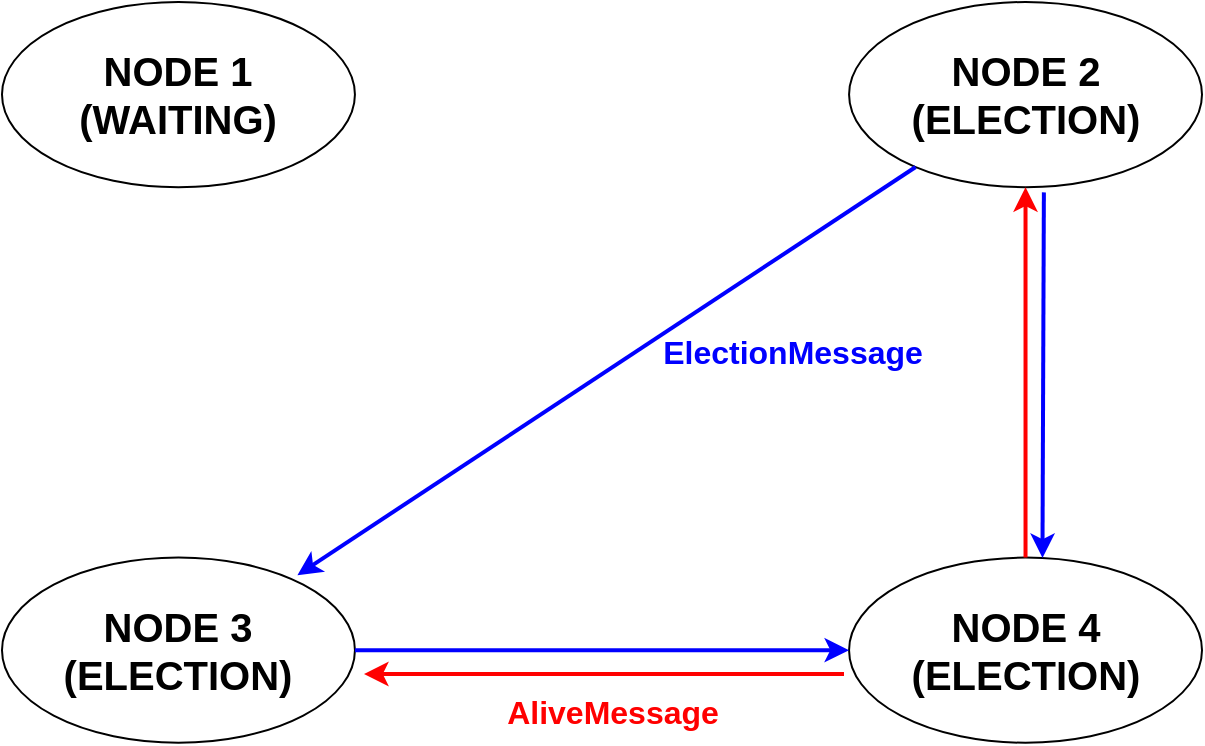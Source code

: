 <mxfile version="20.7.4" type="device"><diagram id="R3qggjprLtKgNNVYk_D6" name="Page-1"><mxGraphModel dx="810" dy="478" grid="1" gridSize="10" guides="1" tooltips="1" connect="1" arrows="1" fold="1" page="1" pageScale="1" pageWidth="850" pageHeight="1100" math="0" shadow="0"><root><mxCell id="0"/><mxCell id="1" parent="0"/><mxCell id="Mwm7d-DLbmXqXVrbj2g--2" value="&lt;b&gt;&lt;font style=&quot;font-size: 20px;&quot;&gt;NODE 2&lt;br&gt;(ELECTION)&lt;br&gt;&lt;/font&gt;&lt;/b&gt;" style="ellipse;whiteSpace=wrap;html=1;" parent="1" vertex="1"><mxGeometry x="423.529" width="176.471" height="92.593" as="geometry"/></mxCell><mxCell id="Mwm7d-DLbmXqXVrbj2g--3" value="&lt;b style=&quot;border-color: var(--border-color);&quot;&gt;&lt;font style=&quot;border-color: var(--border-color); font-size: 20px;&quot;&gt;NODE 3&lt;br style=&quot;border-color: var(--border-color);&quot;&gt;(ELECTION)&lt;/font&gt;&lt;/b&gt;" style="ellipse;whiteSpace=wrap;html=1;" parent="1" vertex="1"><mxGeometry y="277.778" width="176.471" height="92.593" as="geometry"/></mxCell><mxCell id="Mwm7d-DLbmXqXVrbj2g--4" value="&lt;b style=&quot;border-color: var(--border-color);&quot;&gt;&lt;font style=&quot;border-color: var(--border-color); font-size: 20px;&quot;&gt;NODE 4&lt;br style=&quot;border-color: var(--border-color);&quot;&gt;(ELECTION)&lt;/font&gt;&lt;/b&gt;" style="ellipse;whiteSpace=wrap;html=1;" parent="1" vertex="1"><mxGeometry x="423.529" y="277.778" width="176.471" height="92.593" as="geometry"/></mxCell><mxCell id="Mwm7d-DLbmXqXVrbj2g--20" value="" style="endArrow=classic;html=1;rounded=0;strokeColor=#FF0000;strokeWidth=2;" parent="1" edge="1"><mxGeometry x="0.25" y="-10" width="50" height="50" relative="1" as="geometry"><mxPoint x="421" y="336" as="sourcePoint"/><mxPoint x="181" y="336" as="targetPoint"/><mxPoint as="offset"/></mxGeometry></mxCell><mxCell id="vIYagotBkSzpjwDbk-M1-5" value="" style="endArrow=classic;html=1;rounded=0;strokeColor=#0000FF;strokeWidth=2;exitX=1;exitY=0.5;exitDx=0;exitDy=0;entryX=0;entryY=0.5;entryDx=0;entryDy=0;" edge="1" parent="1" source="Mwm7d-DLbmXqXVrbj2g--3" target="Mwm7d-DLbmXqXVrbj2g--4"><mxGeometry width="50" height="50" relative="1" as="geometry"><mxPoint x="291.762" y="170.002" as="sourcePoint"/><mxPoint x="88" y="280" as="targetPoint"/></mxGeometry></mxCell><mxCell id="vIYagotBkSzpjwDbk-M1-6" value="" style="endArrow=classic;html=1;rounded=0;strokeColor=#0000FF;strokeWidth=2;exitX=0.552;exitY=1.028;exitDx=0;exitDy=0;entryX=0.548;entryY=0.002;entryDx=0;entryDy=0;exitPerimeter=0;entryPerimeter=0;" edge="1" parent="1" source="Mwm7d-DLbmXqXVrbj2g--2" target="Mwm7d-DLbmXqXVrbj2g--4"><mxGeometry width="50" height="50" relative="1" as="geometry"><mxPoint x="98.235" y="102.593" as="sourcePoint"/><mxPoint x="98" y="290" as="targetPoint"/></mxGeometry></mxCell><mxCell id="vIYagotBkSzpjwDbk-M1-7" value="" style="endArrow=classic;html=1;rounded=0;strokeColor=#0000FF;strokeWidth=2;startArrow=none;entryX=0.837;entryY=0.095;entryDx=0;entryDy=0;entryPerimeter=0;" edge="1" parent="1" source="Mwm7d-DLbmXqXVrbj2g--2" target="Mwm7d-DLbmXqXVrbj2g--3"><mxGeometry width="50" height="50" relative="1" as="geometry"><mxPoint x="160" y="90" as="sourcePoint"/><mxPoint x="430" y="280" as="targetPoint"/></mxGeometry></mxCell><mxCell id="vIYagotBkSzpjwDbk-M1-8" value="&lt;b&gt;&lt;font style=&quot;font-size: 16px;&quot; color=&quot;#0000ff&quot;&gt;ElectionMessage&lt;/font&gt;&lt;/b&gt;" style="text;html=1;align=center;verticalAlign=middle;resizable=0;points=[];autosize=1;strokeColor=none;fillColor=none;" vertex="1" parent="1"><mxGeometry x="320" y="160" width="150" height="30" as="geometry"/></mxCell><mxCell id="Mwm7d-DLbmXqXVrbj2g--1" value="&lt;span style=&quot;font-size: 20px;&quot;&gt;&lt;b&gt;NODE 1&lt;br&gt;(WAITING)&lt;br&gt;&lt;/b&gt;&lt;/span&gt;" style="ellipse;whiteSpace=wrap;html=1;" parent="1" vertex="1"><mxGeometry width="176.471" height="92.593" as="geometry"/></mxCell><mxCell id="vIYagotBkSzpjwDbk-M1-9" value="" style="endArrow=none;html=1;rounded=0;strokeColor=#0000FF;strokeWidth=2;" edge="1" parent="1" target="Mwm7d-DLbmXqXVrbj2g--1"><mxGeometry width="50" height="50" relative="1" as="geometry"><mxPoint x="150" y="80" as="sourcePoint"/><mxPoint x="430" y="280" as="targetPoint"/></mxGeometry></mxCell><mxCell id="vIYagotBkSzpjwDbk-M1-10" value="&lt;span style=&quot;font-size: 16px;&quot;&gt;&lt;b style=&quot;&quot;&gt;&lt;font color=&quot;#ff0000&quot;&gt;AliveMessage&lt;/font&gt;&lt;/b&gt;&lt;/span&gt;" style="text;html=1;align=center;verticalAlign=middle;resizable=0;points=[];autosize=1;strokeColor=none;fillColor=none;" vertex="1" parent="1"><mxGeometry x="240" y="340" width="130" height="30" as="geometry"/></mxCell><mxCell id="vIYagotBkSzpjwDbk-M1-11" value="" style="endArrow=classic;html=1;rounded=0;strokeColor=#FF0000;strokeWidth=2;entryX=0.5;entryY=1;entryDx=0;entryDy=0;exitX=0.5;exitY=0;exitDx=0;exitDy=0;" edge="1" parent="1" source="Mwm7d-DLbmXqXVrbj2g--4" target="Mwm7d-DLbmXqXVrbj2g--2"><mxGeometry x="0.25" y="-10" width="50" height="50" relative="1" as="geometry"><mxPoint x="100" y="270" as="sourcePoint"/><mxPoint x="160" y="110" as="targetPoint"/><mxPoint as="offset"/></mxGeometry></mxCell></root></mxGraphModel></diagram></mxfile>